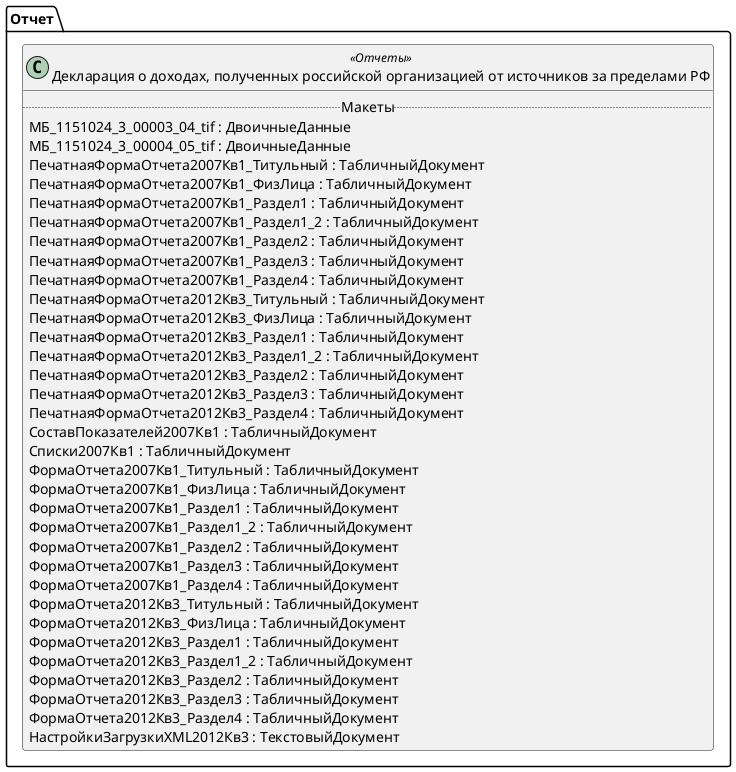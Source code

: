 ﻿@startuml РегламентированныйОтчетДоходыЗаПределамиРФ
'!include templates.wsd
'..\include templates.wsd
class Отчет.РегламентированныйОтчетДоходыЗаПределамиРФ as "Декларация о доходах, полученных российской организацией от источников за пределами РФ" <<Отчеты>>
{
..Макеты..
МБ_1151024_3_00003_04_tif : ДвоичныеДанные
МБ_1151024_3_00004_05_tif : ДвоичныеДанные
ПечатнаяФормаОтчета2007Кв1_Титульный : ТабличныйДокумент
ПечатнаяФормаОтчета2007Кв1_ФизЛица : ТабличныйДокумент
ПечатнаяФормаОтчета2007Кв1_Раздел1 : ТабличныйДокумент
ПечатнаяФормаОтчета2007Кв1_Раздел1_2 : ТабличныйДокумент
ПечатнаяФормаОтчета2007Кв1_Раздел2 : ТабличныйДокумент
ПечатнаяФормаОтчета2007Кв1_Раздел3 : ТабличныйДокумент
ПечатнаяФормаОтчета2007Кв1_Раздел4 : ТабличныйДокумент
ПечатнаяФормаОтчета2012Кв3_Титульный : ТабличныйДокумент
ПечатнаяФормаОтчета2012Кв3_ФизЛица : ТабличныйДокумент
ПечатнаяФормаОтчета2012Кв3_Раздел1 : ТабличныйДокумент
ПечатнаяФормаОтчета2012Кв3_Раздел1_2 : ТабличныйДокумент
ПечатнаяФормаОтчета2012Кв3_Раздел2 : ТабличныйДокумент
ПечатнаяФормаОтчета2012Кв3_Раздел3 : ТабличныйДокумент
ПечатнаяФормаОтчета2012Кв3_Раздел4 : ТабличныйДокумент
СоставПоказателей2007Кв1 : ТабличныйДокумент
Списки2007Кв1 : ТабличныйДокумент
ФормаОтчета2007Кв1_Титульный : ТабличныйДокумент
ФормаОтчета2007Кв1_ФизЛица : ТабличныйДокумент
ФормаОтчета2007Кв1_Раздел1 : ТабличныйДокумент
ФормаОтчета2007Кв1_Раздел1_2 : ТабличныйДокумент
ФормаОтчета2007Кв1_Раздел2 : ТабличныйДокумент
ФормаОтчета2007Кв1_Раздел3 : ТабличныйДокумент
ФормаОтчета2007Кв1_Раздел4 : ТабличныйДокумент
ФормаОтчета2012Кв3_Титульный : ТабличныйДокумент
ФормаОтчета2012Кв3_ФизЛица : ТабличныйДокумент
ФормаОтчета2012Кв3_Раздел1 : ТабличныйДокумент
ФормаОтчета2012Кв3_Раздел1_2 : ТабличныйДокумент
ФормаОтчета2012Кв3_Раздел2 : ТабличныйДокумент
ФормаОтчета2012Кв3_Раздел3 : ТабличныйДокумент
ФормаОтчета2012Кв3_Раздел4 : ТабличныйДокумент
НастройкиЗагрузкиXML2012Кв3 : ТекстовыйДокумент
}
@enduml
